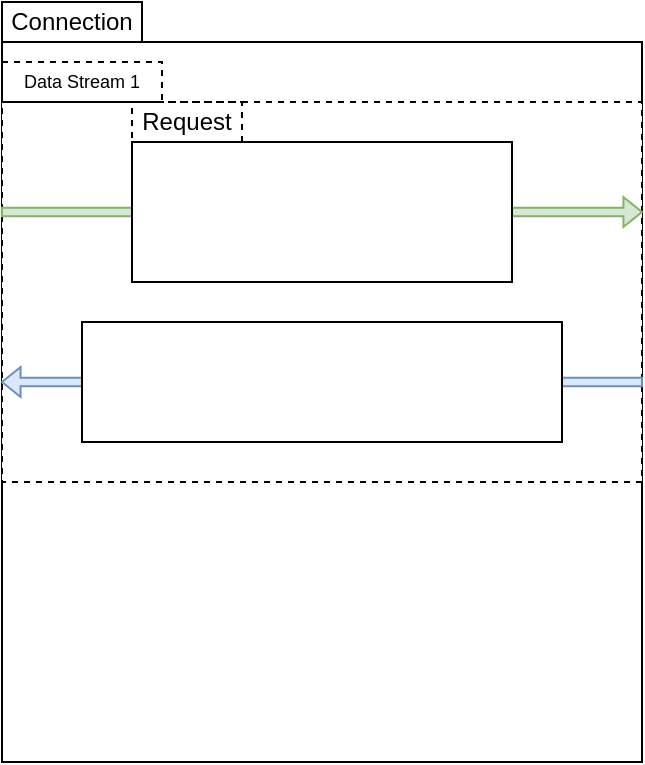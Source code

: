 <mxfile version="15.2.9" type="github">
  <diagram id="yk-z7Qh5ulJtjqHZbRio" name="Page-1">
    <mxGraphModel dx="346" dy="182" grid="1" gridSize="10" guides="1" tooltips="1" connect="1" arrows="1" fold="1" page="1" pageScale="1" pageWidth="827" pageHeight="1169" math="0" shadow="0">
      <root>
        <mxCell id="0" />
        <mxCell id="1" parent="0" />
        <mxCell id="48O9rbKC2fMTxeMT6MjP-2" value="" style="rounded=0;whiteSpace=wrap;html=1;" vertex="1" parent="1">
          <mxGeometry x="80" y="200" width="320" height="360" as="geometry" />
        </mxCell>
        <mxCell id="48O9rbKC2fMTxeMT6MjP-1" value="" style="rounded=0;whiteSpace=wrap;html=1;dashed=1;" vertex="1" parent="1">
          <mxGeometry x="80" y="230" width="320" height="190" as="geometry" />
        </mxCell>
        <mxCell id="48O9rbKC2fMTxeMT6MjP-3" value="Connection" style="text;html=1;strokeColor=default;fillColor=none;align=center;verticalAlign=middle;whiteSpace=wrap;rounded=0;" vertex="1" parent="1">
          <mxGeometry x="80" y="180" width="70" height="20" as="geometry" />
        </mxCell>
        <mxCell id="48O9rbKC2fMTxeMT6MjP-4" value="&lt;font style=&quot;font-size: 9px;&quot;&gt;Data Stream 1&lt;/font&gt;" style="text;html=1;strokeColor=default;fillColor=none;align=center;verticalAlign=middle;whiteSpace=wrap;rounded=0;fontSize=9;dashed=1;fontStyle=0" vertex="1" parent="1">
          <mxGeometry x="80" y="210" width="80" height="20" as="geometry" />
        </mxCell>
        <mxCell id="48O9rbKC2fMTxeMT6MjP-7" value="" style="shape=singleArrow;whiteSpace=wrap;html=1;arrowWidth=0.289;arrowSize=0.029;shadow=0;sketch=0;fillColor=#d5e8d4;strokeColor=#82b366;" vertex="1" parent="1">
          <mxGeometry x="80" y="277.5" width="320" height="15" as="geometry" />
        </mxCell>
        <mxCell id="48O9rbKC2fMTxeMT6MjP-5" value="" style="rounded=0;whiteSpace=wrap;html=1;strokeColor=default;" vertex="1" parent="1">
          <mxGeometry x="145" y="250" width="190" height="70" as="geometry" />
        </mxCell>
        <mxCell id="48O9rbKC2fMTxeMT6MjP-8" value="" style="shape=singleArrow;whiteSpace=wrap;html=1;arrowWidth=0.289;arrowSize=0.029;shadow=0;sketch=0;fillColor=#dae8fc;strokeColor=#6c8ebf;flipH=1;" vertex="1" parent="1">
          <mxGeometry x="80" y="362.5" width="320" height="15" as="geometry" />
        </mxCell>
        <mxCell id="48O9rbKC2fMTxeMT6MjP-6" value="" style="rounded=0;whiteSpace=wrap;html=1;strokeColor=default;" vertex="1" parent="1">
          <mxGeometry x="120" y="340" width="240" height="60" as="geometry" />
        </mxCell>
        <mxCell id="48O9rbKC2fMTxeMT6MjP-9" value="Request" style="text;html=1;strokeColor=default;fillColor=none;align=center;verticalAlign=middle;whiteSpace=wrap;rounded=0;fontSize=12;dashed=1;" vertex="1" parent="1">
          <mxGeometry x="145" y="230" width="55" height="20" as="geometry" />
        </mxCell>
      </root>
    </mxGraphModel>
  </diagram>
</mxfile>
